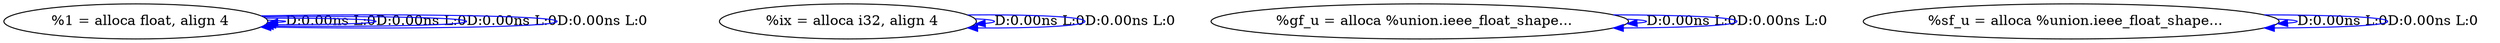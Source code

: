 digraph {
Node0x2cbdb90[label="  %1 = alloca float, align 4"];
Node0x2cbdb90 -> Node0x2cbdb90[label="D:0.00ns L:0",color=blue];
Node0x2cbdb90 -> Node0x2cbdb90[label="D:0.00ns L:0",color=blue];
Node0x2cbdb90 -> Node0x2cbdb90[label="D:0.00ns L:0",color=blue];
Node0x2cbdb90 -> Node0x2cbdb90[label="D:0.00ns L:0",color=blue];
Node0x2cbdc70[label="  %ix = alloca i32, align 4"];
Node0x2cbdc70 -> Node0x2cbdc70[label="D:0.00ns L:0",color=blue];
Node0x2cbdc70 -> Node0x2cbdc70[label="D:0.00ns L:0",color=blue];
Node0x2cbdd50[label="  %gf_u = alloca %union.ieee_float_shape..."];
Node0x2cbdd50 -> Node0x2cbdd50[label="D:0.00ns L:0",color=blue];
Node0x2cbdd50 -> Node0x2cbdd50[label="D:0.00ns L:0",color=blue];
Node0x2cbde30[label="  %sf_u = alloca %union.ieee_float_shape..."];
Node0x2cbde30 -> Node0x2cbde30[label="D:0.00ns L:0",color=blue];
Node0x2cbde30 -> Node0x2cbde30[label="D:0.00ns L:0",color=blue];
}
